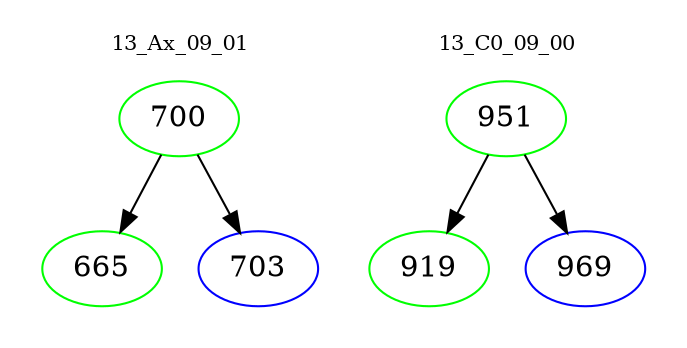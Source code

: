 digraph{
subgraph cluster_0 {
color = white
label = "13_Ax_09_01";
fontsize=10;
T0_700 [label="700", color="green"]
T0_700 -> T0_665 [color="black"]
T0_665 [label="665", color="green"]
T0_700 -> T0_703 [color="black"]
T0_703 [label="703", color="blue"]
}
subgraph cluster_1 {
color = white
label = "13_C0_09_00";
fontsize=10;
T1_951 [label="951", color="green"]
T1_951 -> T1_919 [color="black"]
T1_919 [label="919", color="green"]
T1_951 -> T1_969 [color="black"]
T1_969 [label="969", color="blue"]
}
}
